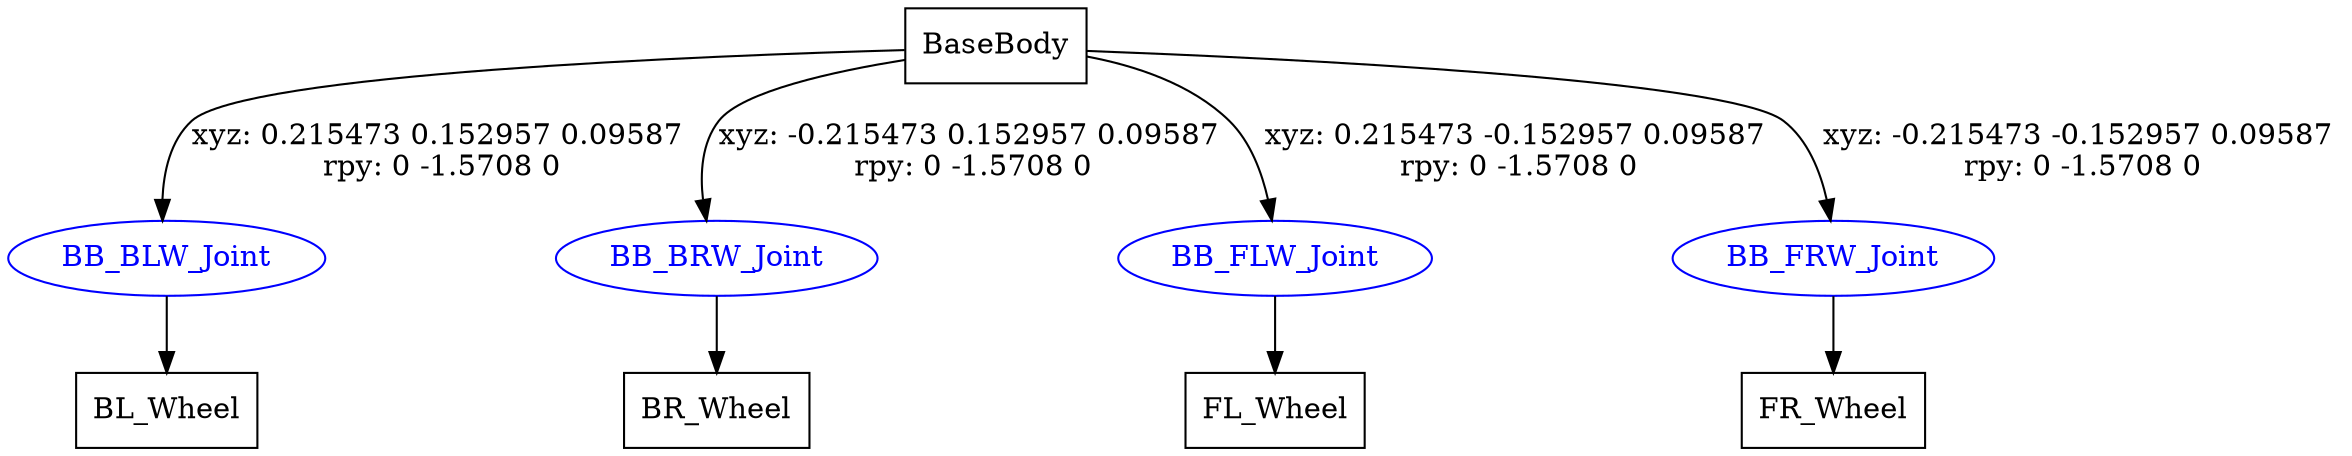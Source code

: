 digraph G {
node [shape=box];
"BaseBody" [label="BaseBody"];
"BL_Wheel" [label="BL_Wheel"];
"BR_Wheel" [label="BR_Wheel"];
"FL_Wheel" [label="FL_Wheel"];
"FR_Wheel" [label="FR_Wheel"];
node [shape=ellipse, color=blue, fontcolor=blue];
"BaseBody" -> "BB_BLW_Joint" [label="xyz: 0.215473 0.152957 0.09587 \nrpy: 0 -1.5708 0"]
"BB_BLW_Joint" -> "BL_Wheel"
"BaseBody" -> "BB_BRW_Joint" [label="xyz: -0.215473 0.152957 0.09587 \nrpy: 0 -1.5708 0"]
"BB_BRW_Joint" -> "BR_Wheel"
"BaseBody" -> "BB_FLW_Joint" [label="xyz: 0.215473 -0.152957 0.09587 \nrpy: 0 -1.5708 0"]
"BB_FLW_Joint" -> "FL_Wheel"
"BaseBody" -> "BB_FRW_Joint" [label="xyz: -0.215473 -0.152957 0.09587 \nrpy: 0 -1.5708 0"]
"BB_FRW_Joint" -> "FR_Wheel"
}
